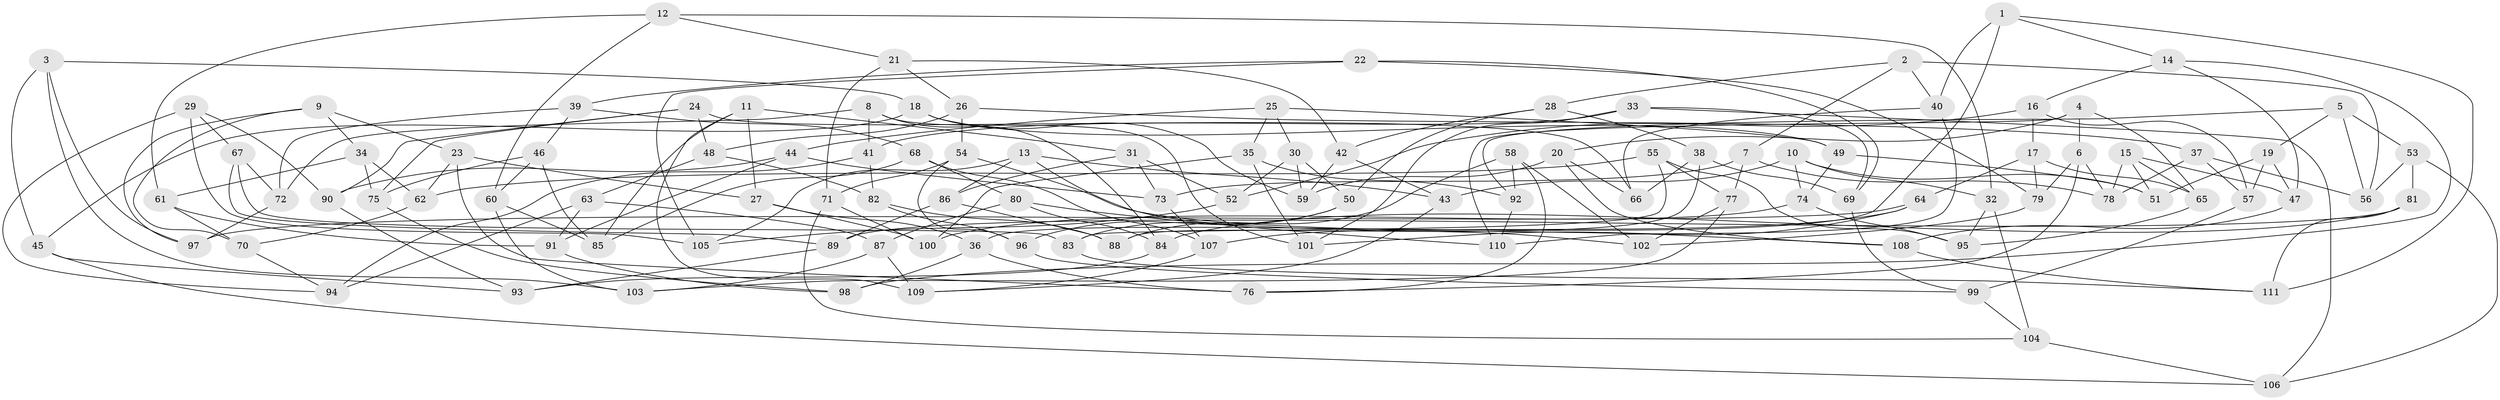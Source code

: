// Generated by graph-tools (version 1.1) at 2025/16/03/09/25 04:16:33]
// undirected, 111 vertices, 222 edges
graph export_dot {
graph [start="1"]
  node [color=gray90,style=filled];
  1;
  2;
  3;
  4;
  5;
  6;
  7;
  8;
  9;
  10;
  11;
  12;
  13;
  14;
  15;
  16;
  17;
  18;
  19;
  20;
  21;
  22;
  23;
  24;
  25;
  26;
  27;
  28;
  29;
  30;
  31;
  32;
  33;
  34;
  35;
  36;
  37;
  38;
  39;
  40;
  41;
  42;
  43;
  44;
  45;
  46;
  47;
  48;
  49;
  50;
  51;
  52;
  53;
  54;
  55;
  56;
  57;
  58;
  59;
  60;
  61;
  62;
  63;
  64;
  65;
  66;
  67;
  68;
  69;
  70;
  71;
  72;
  73;
  74;
  75;
  76;
  77;
  78;
  79;
  80;
  81;
  82;
  83;
  84;
  85;
  86;
  87;
  88;
  89;
  90;
  91;
  92;
  93;
  94;
  95;
  96;
  97;
  98;
  99;
  100;
  101;
  102;
  103;
  104;
  105;
  106;
  107;
  108;
  109;
  110;
  111;
  1 -- 111;
  1 -- 14;
  1 -- 40;
  1 -- 36;
  2 -- 7;
  2 -- 56;
  2 -- 40;
  2 -- 28;
  3 -- 97;
  3 -- 45;
  3 -- 103;
  3 -- 18;
  4 -- 110;
  4 -- 6;
  4 -- 20;
  4 -- 65;
  5 -- 92;
  5 -- 19;
  5 -- 56;
  5 -- 53;
  6 -- 79;
  6 -- 78;
  6 -- 76;
  7 -- 73;
  7 -- 77;
  7 -- 78;
  8 -- 41;
  8 -- 101;
  8 -- 84;
  8 -- 72;
  9 -- 70;
  9 -- 97;
  9 -- 34;
  9 -- 23;
  10 -- 74;
  10 -- 32;
  10 -- 51;
  10 -- 43;
  11 -- 27;
  11 -- 85;
  11 -- 31;
  11 -- 109;
  12 -- 61;
  12 -- 21;
  12 -- 60;
  12 -- 32;
  13 -- 43;
  13 -- 86;
  13 -- 105;
  13 -- 102;
  14 -- 98;
  14 -- 16;
  14 -- 47;
  15 -- 65;
  15 -- 51;
  15 -- 78;
  15 -- 47;
  16 -- 17;
  16 -- 52;
  16 -- 57;
  17 -- 64;
  17 -- 65;
  17 -- 79;
  18 -- 45;
  18 -- 49;
  18 -- 59;
  19 -- 47;
  19 -- 57;
  19 -- 51;
  20 -- 108;
  20 -- 59;
  20 -- 66;
  21 -- 71;
  21 -- 42;
  21 -- 26;
  22 -- 79;
  22 -- 105;
  22 -- 69;
  22 -- 39;
  23 -- 76;
  23 -- 62;
  23 -- 27;
  24 -- 48;
  24 -- 66;
  24 -- 90;
  24 -- 75;
  25 -- 49;
  25 -- 30;
  25 -- 44;
  25 -- 35;
  26 -- 37;
  26 -- 48;
  26 -- 54;
  27 -- 100;
  27 -- 36;
  28 -- 42;
  28 -- 38;
  28 -- 50;
  29 -- 105;
  29 -- 67;
  29 -- 94;
  29 -- 90;
  30 -- 59;
  30 -- 52;
  30 -- 50;
  31 -- 86;
  31 -- 52;
  31 -- 73;
  32 -- 104;
  32 -- 95;
  33 -- 106;
  33 -- 101;
  33 -- 41;
  33 -- 69;
  34 -- 62;
  34 -- 61;
  34 -- 75;
  35 -- 92;
  35 -- 100;
  35 -- 101;
  36 -- 76;
  36 -- 98;
  37 -- 56;
  37 -- 57;
  37 -- 78;
  38 -- 69;
  38 -- 66;
  38 -- 88;
  39 -- 68;
  39 -- 72;
  39 -- 46;
  40 -- 66;
  40 -- 110;
  41 -- 94;
  41 -- 82;
  42 -- 43;
  42 -- 59;
  43 -- 109;
  44 -- 91;
  44 -- 90;
  44 -- 73;
  45 -- 93;
  45 -- 106;
  46 -- 85;
  46 -- 60;
  46 -- 75;
  47 -- 108;
  48 -- 63;
  48 -- 82;
  49 -- 74;
  49 -- 51;
  50 -- 96;
  50 -- 83;
  52 -- 105;
  53 -- 81;
  53 -- 106;
  53 -- 56;
  54 -- 108;
  54 -- 71;
  54 -- 96;
  55 -- 95;
  55 -- 62;
  55 -- 83;
  55 -- 77;
  57 -- 99;
  58 -- 76;
  58 -- 102;
  58 -- 92;
  58 -- 88;
  60 -- 103;
  60 -- 85;
  61 -- 91;
  61 -- 70;
  62 -- 70;
  63 -- 91;
  63 -- 94;
  63 -- 87;
  64 -- 107;
  64 -- 101;
  64 -- 97;
  65 -- 95;
  67 -- 72;
  67 -- 89;
  67 -- 83;
  68 -- 107;
  68 -- 85;
  68 -- 80;
  69 -- 99;
  70 -- 94;
  71 -- 104;
  71 -- 100;
  72 -- 97;
  73 -- 107;
  74 -- 95;
  74 -- 100;
  75 -- 98;
  77 -- 102;
  77 -- 103;
  79 -- 102;
  80 -- 84;
  80 -- 110;
  80 -- 87;
  81 -- 84;
  81 -- 89;
  81 -- 111;
  82 -- 88;
  82 -- 96;
  83 -- 111;
  84 -- 93;
  86 -- 88;
  86 -- 89;
  87 -- 109;
  87 -- 103;
  89 -- 93;
  90 -- 93;
  91 -- 98;
  92 -- 110;
  96 -- 99;
  99 -- 104;
  104 -- 106;
  107 -- 109;
  108 -- 111;
}
